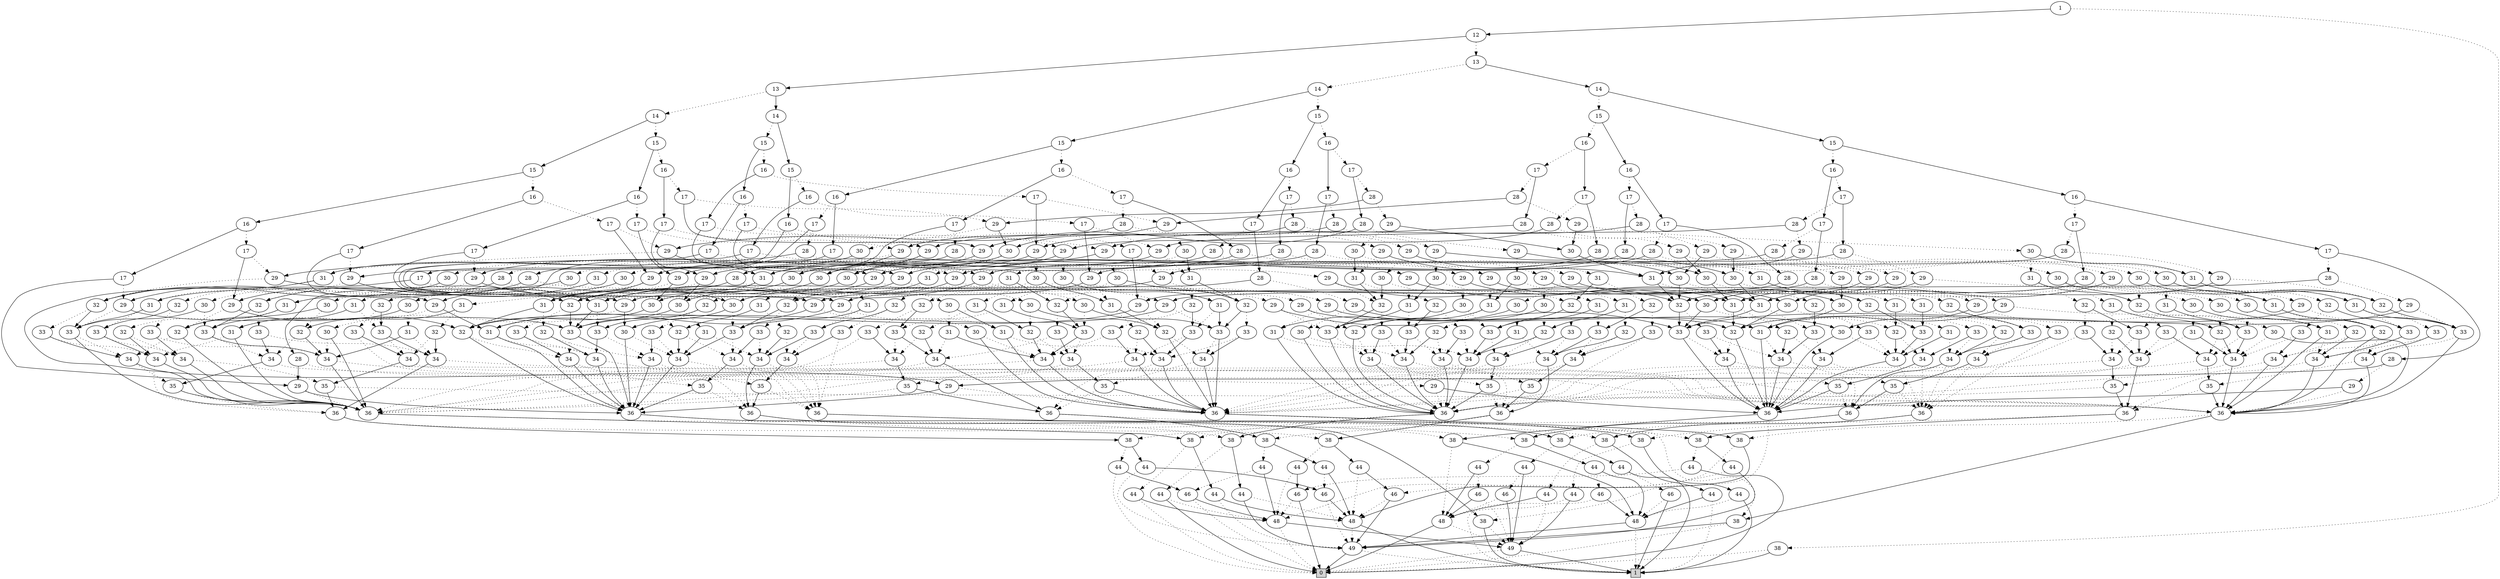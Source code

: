 digraph G {
0 [shape=box, label="0", style=filled, shape=box, height=0.3, width=0.3];
1 [shape=box, label="1", style=filled, shape=box, height=0.3, width=0.3];
170990 [label="1"];
170990 -> 78 [style=dotted];
170990 -> 170989 [style=filled];
78 [label="38"];
78 -> 0 [style=dotted];
78 -> 1 [style=filled];
170989 [label="12"];
170989 -> 170957 [style=dotted];
170989 -> 170988 [style=filled];
170957 [label="13"];
170957 -> 170807 [style=dotted];
170957 -> 170956 [style=filled];
170807 [label="14"];
170807 -> 170775 [style=dotted];
170807 -> 170806 [style=filled];
170775 [label="15"];
170775 -> 170743 [style=dotted];
170775 -> 170774 [style=filled];
170743 [label="16"];
170743 -> 170711 [style=dotted];
170743 -> 170742 [style=filled];
170711 [label="17"];
170711 -> 170679 [style=dotted];
170711 -> 170710 [style=filled];
170679 [label="28"];
170679 -> 170623 [style=dotted];
170679 -> 170678 [style=filled];
170623 [label="29"];
170623 -> 170589 [style=dotted];
170623 -> 170622 [style=filled];
170589 [label="30"];
170589 -> 170578 [style=dotted];
170589 -> 170588 [style=filled];
170578 [label="31"];
170578 -> 170568 [style=dotted];
170578 -> 170577 [style=filled];
170568 [label="32"];
170568 -> 170565 [style=dotted];
170568 -> 170567 [style=filled];
170565 [label="33"];
170565 -> 170557 [style=dotted];
170565 -> 170564 [style=filled];
170557 [label="36"];
170557 -> 47766 [style=dotted];
170557 -> 52102 [style=filled];
47766 [label="38"];
47766 -> 0 [style=dotted];
47766 -> 101 [style=filled];
101 [label="49"];
101 -> 1 [style=dotted];
101 -> 0 [style=filled];
52102 [label="38"];
52102 -> 4598 [style=dotted];
52102 -> 4612 [style=filled];
4598 [label="48"];
4598 -> 0 [style=dotted];
4598 -> 100 [style=filled];
100 [label="49"];
100 -> 0 [style=dotted];
100 -> 1 [style=filled];
4612 [label="48"];
4612 -> 101 [style=dotted];
4612 -> 1 [style=filled];
170564 [label="34"];
170564 -> 170557 [style=dotted];
170564 -> 170563 [style=filled];
170563 [label="35"];
170563 -> 170557 [style=dotted];
170563 -> 170562 [style=filled];
170562 [label="36"];
170562 -> 170559 [style=dotted];
170562 -> 170561 [style=filled];
170559 [label="38"];
170559 -> 44736 [style=dotted];
170559 -> 170558 [style=filled];
44736 [label="44"];
44736 -> 0 [style=dotted];
44736 -> 43028 [style=filled];
43028 [label="46"];
43028 -> 0 [style=dotted];
43028 -> 4598 [style=filled];
170558 [label="44"];
170558 -> 101 [style=dotted];
170558 -> 169112 [style=filled];
169112 [label="46"];
169112 -> 101 [style=dotted];
169112 -> 4612 [style=filled];
170561 [label="38"];
170561 -> 143128 [style=dotted];
170561 -> 170560 [style=filled];
143128 [label="44"];
143128 -> 4598 [style=dotted];
143128 -> 134989 [style=filled];
134989 [label="46"];
134989 -> 4598 [style=dotted];
134989 -> 0 [style=filled];
170560 [label="44"];
170560 -> 4612 [style=dotted];
170560 -> 169111 [style=filled];
169111 [label="46"];
169111 -> 4612 [style=dotted];
169111 -> 101 [style=filled];
170567 [label="33"];
170567 -> 170564 [style=dotted];
170567 -> 170566 [style=filled];
170566 [label="34"];
170566 -> 170557 [style=dotted];
170566 -> 170562 [style=filled];
170577 [label="32"];
170577 -> 170574 [style=dotted];
170577 -> 170576 [style=filled];
170574 [label="33"];
170574 -> 170566 [style=dotted];
170574 -> 170573 [style=filled];
170573 [label="34"];
170573 -> 170557 [style=dotted];
170573 -> 170572 [style=filled];
170572 [label="35"];
170572 -> 170562 [style=dotted];
170572 -> 170571 [style=filled];
170571 [label="36"];
170571 -> 170569 [style=dotted];
170571 -> 170570 [style=filled];
170569 [label="38"];
170569 -> 44871 [style=dotted];
170569 -> 169757 [style=filled];
44871 [label="44"];
44871 -> 0 [style=dotted];
44871 -> 4598 [style=filled];
169757 [label="44"];
169757 -> 101 [style=dotted];
169757 -> 4612 [style=filled];
170570 [label="38"];
170570 -> 134987 [style=dotted];
170570 -> 169756 [style=filled];
134987 [label="44"];
134987 -> 4598 [style=dotted];
134987 -> 0 [style=filled];
169756 [label="44"];
169756 -> 4612 [style=dotted];
169756 -> 101 [style=filled];
170576 [label="33"];
170576 -> 170573 [style=dotted];
170576 -> 170575 [style=filled];
170575 [label="34"];
170575 -> 170557 [style=dotted];
170575 -> 170571 [style=filled];
170588 [label="31"];
170588 -> 170583 [style=dotted];
170588 -> 170587 [style=filled];
170583 [label="32"];
170583 -> 170580 [style=dotted];
170583 -> 170582 [style=filled];
170580 [label="33"];
170580 -> 170575 [style=dotted];
170580 -> 170579 [style=filled];
170579 [label="34"];
170579 -> 170563 [style=dotted];
170579 -> 170571 [style=filled];
170582 [label="33"];
170582 -> 170579 [style=dotted];
170582 -> 170581 [style=filled];
170581 [label="34"];
170581 -> 170562 [style=dotted];
170581 -> 170571 [style=filled];
170587 [label="32"];
170587 -> 170585 [style=dotted];
170587 -> 170586 [style=filled];
170585 [label="33"];
170585 -> 170581 [style=dotted];
170585 -> 170584 [style=filled];
170584 [label="34"];
170584 -> 170572 [style=dotted];
170584 -> 170571 [style=filled];
170586 [label="33"];
170586 -> 170584 [style=dotted];
170586 -> 170571 [style=filled];
170622 [label="30"];
170622 -> 170611 [style=dotted];
170622 -> 170621 [style=filled];
170611 [label="31"];
170611 -> 170601 [style=dotted];
170611 -> 170610 [style=filled];
170601 [label="32"];
170601 -> 170598 [style=dotted];
170601 -> 170600 [style=filled];
170598 [label="33"];
170598 -> 170592 [style=dotted];
170598 -> 170597 [style=filled];
170592 [label="36"];
170592 -> 170590 [style=dotted];
170592 -> 170591 [style=filled];
170590 [label="38"];
170590 -> 169376 [style=dotted];
170590 -> 136561 [style=filled];
169376 [label="44"];
169376 -> 4606 [style=dotted];
169376 -> 100 [style=filled];
4606 [label="48"];
4606 -> 100 [style=dotted];
4606 -> 0 [style=filled];
136561 [label="44"];
136561 -> 4600 [style=dotted];
136561 -> 1 [style=filled];
4600 [label="48"];
4600 -> 1 [style=dotted];
4600 -> 101 [style=filled];
170591 [label="38"];
170591 -> 169377 [style=dotted];
170591 -> 45323 [style=filled];
169377 [label="44"];
169377 -> 100 [style=dotted];
169377 -> 4606 [style=filled];
45323 [label="44"];
45323 -> 1 [style=dotted];
45323 -> 4600 [style=filled];
170597 [label="34"];
170597 -> 170592 [style=dotted];
170597 -> 170596 [style=filled];
170596 [label="35"];
170596 -> 170592 [style=dotted];
170596 -> 170595 [style=filled];
170595 [label="36"];
170595 -> 170593 [style=dotted];
170595 -> 170594 [style=filled];
170593 [label="38"];
170593 -> 169379 [style=dotted];
170593 -> 136564 [style=filled];
169379 [label="44"];
169379 -> 169038 [style=dotted];
169379 -> 100 [style=filled];
169038 [label="46"];
169038 -> 4606 [style=dotted];
169038 -> 100 [style=filled];
136564 [label="44"];
136564 -> 136563 [style=dotted];
136564 -> 1 [style=filled];
136563 [label="46"];
136563 -> 4600 [style=dotted];
136563 -> 1 [style=filled];
170594 [label="38"];
170594 -> 169380 [style=dotted];
170594 -> 46921 [style=filled];
169380 [label="44"];
169380 -> 169039 [style=dotted];
169380 -> 4606 [style=filled];
169039 [label="46"];
169039 -> 100 [style=dotted];
169039 -> 4606 [style=filled];
46921 [label="44"];
46921 -> 43083 [style=dotted];
46921 -> 4600 [style=filled];
43083 [label="46"];
43083 -> 1 [style=dotted];
43083 -> 4600 [style=filled];
170600 [label="33"];
170600 -> 170597 [style=dotted];
170600 -> 170599 [style=filled];
170599 [label="34"];
170599 -> 170592 [style=dotted];
170599 -> 170595 [style=filled];
170610 [label="32"];
170610 -> 170607 [style=dotted];
170610 -> 170609 [style=filled];
170607 [label="33"];
170607 -> 170599 [style=dotted];
170607 -> 170606 [style=filled];
170606 [label="34"];
170606 -> 170592 [style=dotted];
170606 -> 170605 [style=filled];
170605 [label="35"];
170605 -> 170595 [style=dotted];
170605 -> 170604 [style=filled];
170604 [label="36"];
170604 -> 170602 [style=dotted];
170604 -> 170603 [style=filled];
170602 [label="38"];
170602 -> 100 [style=dotted];
170602 -> 1 [style=filled];
170603 [label="38"];
170603 -> 4606 [style=dotted];
170603 -> 4600 [style=filled];
170609 [label="33"];
170609 -> 170606 [style=dotted];
170609 -> 170608 [style=filled];
170608 [label="34"];
170608 -> 170592 [style=dotted];
170608 -> 170604 [style=filled];
170621 [label="31"];
170621 -> 170616 [style=dotted];
170621 -> 170620 [style=filled];
170616 [label="32"];
170616 -> 170613 [style=dotted];
170616 -> 170615 [style=filled];
170613 [label="33"];
170613 -> 170608 [style=dotted];
170613 -> 170612 [style=filled];
170612 [label="34"];
170612 -> 170596 [style=dotted];
170612 -> 170604 [style=filled];
170615 [label="33"];
170615 -> 170612 [style=dotted];
170615 -> 170614 [style=filled];
170614 [label="34"];
170614 -> 170595 [style=dotted];
170614 -> 170604 [style=filled];
170620 [label="32"];
170620 -> 170618 [style=dotted];
170620 -> 170619 [style=filled];
170618 [label="33"];
170618 -> 170614 [style=dotted];
170618 -> 170617 [style=filled];
170617 [label="34"];
170617 -> 170605 [style=dotted];
170617 -> 170604 [style=filled];
170619 [label="33"];
170619 -> 170617 [style=dotted];
170619 -> 170604 [style=filled];
170678 [label="29"];
170678 -> 170650 [style=dotted];
170678 -> 170677 [style=filled];
170650 [label="30"];
170650 -> 170639 [style=dotted];
170650 -> 170649 [style=filled];
170639 [label="31"];
170639 -> 170631 [style=dotted];
170639 -> 170638 [style=filled];
170631 [label="32"];
170631 -> 170628 [style=dotted];
170631 -> 170630 [style=filled];
170628 [label="33"];
170628 -> 170624 [style=dotted];
170628 -> 170627 [style=filled];
170624 [label="36"];
170624 -> 52102 [style=dotted];
170624 -> 47766 [style=filled];
170627 [label="34"];
170627 -> 170624 [style=dotted];
170627 -> 170626 [style=filled];
170626 [label="35"];
170626 -> 170624 [style=dotted];
170626 -> 170625 [style=filled];
170625 [label="36"];
170625 -> 170561 [style=dotted];
170625 -> 170559 [style=filled];
170630 [label="33"];
170630 -> 170627 [style=dotted];
170630 -> 170629 [style=filled];
170629 [label="34"];
170629 -> 170624 [style=dotted];
170629 -> 170625 [style=filled];
170638 [label="32"];
170638 -> 170635 [style=dotted];
170638 -> 170637 [style=filled];
170635 [label="33"];
170635 -> 170629 [style=dotted];
170635 -> 170634 [style=filled];
170634 [label="34"];
170634 -> 170624 [style=dotted];
170634 -> 170633 [style=filled];
170633 [label="35"];
170633 -> 170625 [style=dotted];
170633 -> 170632 [style=filled];
170632 [label="36"];
170632 -> 170570 [style=dotted];
170632 -> 170569 [style=filled];
170637 [label="33"];
170637 -> 170634 [style=dotted];
170637 -> 170636 [style=filled];
170636 [label="34"];
170636 -> 170624 [style=dotted];
170636 -> 170632 [style=filled];
170649 [label="31"];
170649 -> 170644 [style=dotted];
170649 -> 170648 [style=filled];
170644 [label="32"];
170644 -> 170641 [style=dotted];
170644 -> 170643 [style=filled];
170641 [label="33"];
170641 -> 170636 [style=dotted];
170641 -> 170640 [style=filled];
170640 [label="34"];
170640 -> 170626 [style=dotted];
170640 -> 170632 [style=filled];
170643 [label="33"];
170643 -> 170640 [style=dotted];
170643 -> 170642 [style=filled];
170642 [label="34"];
170642 -> 170625 [style=dotted];
170642 -> 170632 [style=filled];
170648 [label="32"];
170648 -> 170646 [style=dotted];
170648 -> 170647 [style=filled];
170646 [label="33"];
170646 -> 170642 [style=dotted];
170646 -> 170645 [style=filled];
170645 [label="34"];
170645 -> 170633 [style=dotted];
170645 -> 170632 [style=filled];
170647 [label="33"];
170647 -> 170645 [style=dotted];
170647 -> 170632 [style=filled];
170677 [label="30"];
170677 -> 170666 [style=dotted];
170677 -> 170676 [style=filled];
170666 [label="31"];
170666 -> 170658 [style=dotted];
170666 -> 170665 [style=filled];
170658 [label="32"];
170658 -> 170655 [style=dotted];
170658 -> 170657 [style=filled];
170655 [label="33"];
170655 -> 170651 [style=dotted];
170655 -> 170654 [style=filled];
170651 [label="36"];
170651 -> 170591 [style=dotted];
170651 -> 170590 [style=filled];
170654 [label="34"];
170654 -> 170651 [style=dotted];
170654 -> 170653 [style=filled];
170653 [label="35"];
170653 -> 170651 [style=dotted];
170653 -> 170652 [style=filled];
170652 [label="36"];
170652 -> 170594 [style=dotted];
170652 -> 170593 [style=filled];
170657 [label="33"];
170657 -> 170654 [style=dotted];
170657 -> 170656 [style=filled];
170656 [label="34"];
170656 -> 170651 [style=dotted];
170656 -> 170652 [style=filled];
170665 [label="32"];
170665 -> 170662 [style=dotted];
170665 -> 170664 [style=filled];
170662 [label="33"];
170662 -> 170656 [style=dotted];
170662 -> 170661 [style=filled];
170661 [label="34"];
170661 -> 170651 [style=dotted];
170661 -> 170660 [style=filled];
170660 [label="35"];
170660 -> 170652 [style=dotted];
170660 -> 170659 [style=filled];
170659 [label="36"];
170659 -> 170603 [style=dotted];
170659 -> 170602 [style=filled];
170664 [label="33"];
170664 -> 170661 [style=dotted];
170664 -> 170663 [style=filled];
170663 [label="34"];
170663 -> 170651 [style=dotted];
170663 -> 170659 [style=filled];
170676 [label="31"];
170676 -> 170671 [style=dotted];
170676 -> 170675 [style=filled];
170671 [label="32"];
170671 -> 170668 [style=dotted];
170671 -> 170670 [style=filled];
170668 [label="33"];
170668 -> 170663 [style=dotted];
170668 -> 170667 [style=filled];
170667 [label="34"];
170667 -> 170653 [style=dotted];
170667 -> 170659 [style=filled];
170670 [label="33"];
170670 -> 170667 [style=dotted];
170670 -> 170669 [style=filled];
170669 [label="34"];
170669 -> 170652 [style=dotted];
170669 -> 170659 [style=filled];
170675 [label="32"];
170675 -> 170673 [style=dotted];
170675 -> 170674 [style=filled];
170673 [label="33"];
170673 -> 170669 [style=dotted];
170673 -> 170672 [style=filled];
170672 [label="34"];
170672 -> 170660 [style=dotted];
170672 -> 170659 [style=filled];
170674 [label="33"];
170674 -> 170672 [style=dotted];
170674 -> 170659 [style=filled];
170710 [label="28"];
170710 -> 170694 [style=dotted];
170710 -> 170709 [style=filled];
170694 [label="29"];
170694 -> 170686 [style=dotted];
170694 -> 170693 [style=filled];
170686 [label="30"];
170686 -> 170682 [style=dotted];
170686 -> 170685 [style=filled];
170682 [label="31"];
170682 -> 170680 [style=dotted];
170682 -> 170681 [style=filled];
170680 [label="32"];
170680 -> 170564 [style=dotted];
170680 -> 170566 [style=filled];
170681 [label="32"];
170681 -> 170573 [style=dotted];
170681 -> 170575 [style=filled];
170685 [label="31"];
170685 -> 170683 [style=dotted];
170685 -> 170684 [style=filled];
170683 [label="32"];
170683 -> 170579 [style=dotted];
170683 -> 170581 [style=filled];
170684 [label="32"];
170684 -> 170584 [style=dotted];
170684 -> 170571 [style=filled];
170693 [label="30"];
170693 -> 170689 [style=dotted];
170693 -> 170692 [style=filled];
170689 [label="31"];
170689 -> 170687 [style=dotted];
170689 -> 170688 [style=filled];
170687 [label="32"];
170687 -> 170597 [style=dotted];
170687 -> 170599 [style=filled];
170688 [label="32"];
170688 -> 170606 [style=dotted];
170688 -> 170608 [style=filled];
170692 [label="31"];
170692 -> 170690 [style=dotted];
170692 -> 170691 [style=filled];
170690 [label="32"];
170690 -> 170612 [style=dotted];
170690 -> 170614 [style=filled];
170691 [label="32"];
170691 -> 170617 [style=dotted];
170691 -> 170604 [style=filled];
170709 [label="29"];
170709 -> 170701 [style=dotted];
170709 -> 170708 [style=filled];
170701 [label="30"];
170701 -> 170697 [style=dotted];
170701 -> 170700 [style=filled];
170697 [label="31"];
170697 -> 170695 [style=dotted];
170697 -> 170696 [style=filled];
170695 [label="32"];
170695 -> 170627 [style=dotted];
170695 -> 170629 [style=filled];
170696 [label="32"];
170696 -> 170634 [style=dotted];
170696 -> 170636 [style=filled];
170700 [label="31"];
170700 -> 170698 [style=dotted];
170700 -> 170699 [style=filled];
170698 [label="32"];
170698 -> 170640 [style=dotted];
170698 -> 170642 [style=filled];
170699 [label="32"];
170699 -> 170645 [style=dotted];
170699 -> 170632 [style=filled];
170708 [label="30"];
170708 -> 170704 [style=dotted];
170708 -> 170707 [style=filled];
170704 [label="31"];
170704 -> 170702 [style=dotted];
170704 -> 170703 [style=filled];
170702 [label="32"];
170702 -> 170654 [style=dotted];
170702 -> 170656 [style=filled];
170703 [label="32"];
170703 -> 170661 [style=dotted];
170703 -> 170663 [style=filled];
170707 [label="31"];
170707 -> 170705 [style=dotted];
170707 -> 170706 [style=filled];
170705 [label="32"];
170705 -> 170667 [style=dotted];
170705 -> 170669 [style=filled];
170706 [label="32"];
170706 -> 170672 [style=dotted];
170706 -> 170659 [style=filled];
170742 [label="17"];
170742 -> 170726 [style=dotted];
170742 -> 170741 [style=filled];
170726 [label="28"];
170726 -> 170718 [style=dotted];
170726 -> 170725 [style=filled];
170718 [label="29"];
170718 -> 170714 [style=dotted];
170718 -> 170717 [style=filled];
170714 [label="30"];
170714 -> 170712 [style=dotted];
170714 -> 170713 [style=filled];
170712 [label="31"];
170712 -> 170567 [style=dotted];
170712 -> 170576 [style=filled];
170713 [label="31"];
170713 -> 170582 [style=dotted];
170713 -> 170586 [style=filled];
170717 [label="30"];
170717 -> 170715 [style=dotted];
170717 -> 170716 [style=filled];
170715 [label="31"];
170715 -> 170600 [style=dotted];
170715 -> 170609 [style=filled];
170716 [label="31"];
170716 -> 170615 [style=dotted];
170716 -> 170619 [style=filled];
170725 [label="29"];
170725 -> 170721 [style=dotted];
170725 -> 170724 [style=filled];
170721 [label="30"];
170721 -> 170719 [style=dotted];
170721 -> 170720 [style=filled];
170719 [label="31"];
170719 -> 170630 [style=dotted];
170719 -> 170637 [style=filled];
170720 [label="31"];
170720 -> 170643 [style=dotted];
170720 -> 170647 [style=filled];
170724 [label="30"];
170724 -> 170722 [style=dotted];
170724 -> 170723 [style=filled];
170722 [label="31"];
170722 -> 170657 [style=dotted];
170722 -> 170664 [style=filled];
170723 [label="31"];
170723 -> 170670 [style=dotted];
170723 -> 170674 [style=filled];
170741 [label="28"];
170741 -> 170733 [style=dotted];
170741 -> 170740 [style=filled];
170733 [label="29"];
170733 -> 170729 [style=dotted];
170733 -> 170732 [style=filled];
170729 [label="30"];
170729 -> 170727 [style=dotted];
170729 -> 170728 [style=filled];
170727 [label="31"];
170727 -> 170566 [style=dotted];
170727 -> 170575 [style=filled];
170728 [label="31"];
170728 -> 170581 [style=dotted];
170728 -> 170571 [style=filled];
170732 [label="30"];
170732 -> 170730 [style=dotted];
170732 -> 170731 [style=filled];
170730 [label="31"];
170730 -> 170599 [style=dotted];
170730 -> 170608 [style=filled];
170731 [label="31"];
170731 -> 170614 [style=dotted];
170731 -> 170604 [style=filled];
170740 [label="29"];
170740 -> 170736 [style=dotted];
170740 -> 170739 [style=filled];
170736 [label="30"];
170736 -> 170734 [style=dotted];
170736 -> 170735 [style=filled];
170734 [label="31"];
170734 -> 170629 [style=dotted];
170734 -> 170636 [style=filled];
170735 [label="31"];
170735 -> 170642 [style=dotted];
170735 -> 170632 [style=filled];
170739 [label="30"];
170739 -> 170737 [style=dotted];
170739 -> 170738 [style=filled];
170737 [label="31"];
170737 -> 170656 [style=dotted];
170737 -> 170663 [style=filled];
170738 [label="31"];
170738 -> 170669 [style=dotted];
170738 -> 170659 [style=filled];
170774 [label="16"];
170774 -> 170758 [style=dotted];
170774 -> 170773 [style=filled];
170758 [label="17"];
170758 -> 170750 [style=dotted];
170758 -> 170757 [style=filled];
170750 [label="28"];
170750 -> 170746 [style=dotted];
170750 -> 170749 [style=filled];
170746 [label="29"];
170746 -> 170744 [style=dotted];
170746 -> 170745 [style=filled];
170744 [label="30"];
170744 -> 170577 [style=dotted];
170744 -> 170587 [style=filled];
170745 [label="30"];
170745 -> 170610 [style=dotted];
170745 -> 170620 [style=filled];
170749 [label="29"];
170749 -> 170747 [style=dotted];
170749 -> 170748 [style=filled];
170747 [label="30"];
170747 -> 170638 [style=dotted];
170747 -> 170648 [style=filled];
170748 [label="30"];
170748 -> 170665 [style=dotted];
170748 -> 170675 [style=filled];
170757 [label="28"];
170757 -> 170753 [style=dotted];
170757 -> 170756 [style=filled];
170753 [label="29"];
170753 -> 170751 [style=dotted];
170753 -> 170752 [style=filled];
170751 [label="30"];
170751 -> 170681 [style=dotted];
170751 -> 170684 [style=filled];
170752 [label="30"];
170752 -> 170688 [style=dotted];
170752 -> 170691 [style=filled];
170756 [label="29"];
170756 -> 170754 [style=dotted];
170756 -> 170755 [style=filled];
170754 [label="30"];
170754 -> 170696 [style=dotted];
170754 -> 170699 [style=filled];
170755 [label="30"];
170755 -> 170703 [style=dotted];
170755 -> 170706 [style=filled];
170773 [label="17"];
170773 -> 170765 [style=dotted];
170773 -> 170772 [style=filled];
170765 [label="28"];
170765 -> 170761 [style=dotted];
170765 -> 170764 [style=filled];
170761 [label="29"];
170761 -> 170759 [style=dotted];
170761 -> 170760 [style=filled];
170759 [label="30"];
170759 -> 170576 [style=dotted];
170759 -> 170586 [style=filled];
170760 [label="30"];
170760 -> 170609 [style=dotted];
170760 -> 170619 [style=filled];
170764 [label="29"];
170764 -> 170762 [style=dotted];
170764 -> 170763 [style=filled];
170762 [label="30"];
170762 -> 170637 [style=dotted];
170762 -> 170647 [style=filled];
170763 [label="30"];
170763 -> 170664 [style=dotted];
170763 -> 170674 [style=filled];
170772 [label="28"];
170772 -> 170768 [style=dotted];
170772 -> 170771 [style=filled];
170768 [label="29"];
170768 -> 170766 [style=dotted];
170768 -> 170767 [style=filled];
170766 [label="30"];
170766 -> 170575 [style=dotted];
170766 -> 170571 [style=filled];
170767 [label="30"];
170767 -> 170608 [style=dotted];
170767 -> 170604 [style=filled];
170771 [label="29"];
170771 -> 170769 [style=dotted];
170771 -> 170770 [style=filled];
170769 [label="30"];
170769 -> 170636 [style=dotted];
170769 -> 170632 [style=filled];
170770 [label="30"];
170770 -> 170663 [style=dotted];
170770 -> 170659 [style=filled];
170806 [label="15"];
170806 -> 170790 [style=dotted];
170806 -> 170805 [style=filled];
170790 [label="16"];
170790 -> 170782 [style=dotted];
170790 -> 170789 [style=filled];
170782 [label="17"];
170782 -> 170778 [style=dotted];
170782 -> 170781 [style=filled];
170778 [label="28"];
170778 -> 170776 [style=dotted];
170778 -> 170777 [style=filled];
170776 [label="29"];
170776 -> 170588 [style=dotted];
170776 -> 170621 [style=filled];
170777 [label="29"];
170777 -> 170649 [style=dotted];
170777 -> 170676 [style=filled];
170781 [label="28"];
170781 -> 170779 [style=dotted];
170781 -> 170780 [style=filled];
170779 [label="29"];
170779 -> 170685 [style=dotted];
170779 -> 170692 [style=filled];
170780 [label="29"];
170780 -> 170700 [style=dotted];
170780 -> 170707 [style=filled];
170789 [label="17"];
170789 -> 170785 [style=dotted];
170789 -> 170788 [style=filled];
170785 [label="28"];
170785 -> 170783 [style=dotted];
170785 -> 170784 [style=filled];
170783 [label="29"];
170783 -> 170713 [style=dotted];
170783 -> 170716 [style=filled];
170784 [label="29"];
170784 -> 170720 [style=dotted];
170784 -> 170723 [style=filled];
170788 [label="28"];
170788 -> 170786 [style=dotted];
170788 -> 170787 [style=filled];
170786 [label="29"];
170786 -> 170728 [style=dotted];
170786 -> 170731 [style=filled];
170787 [label="29"];
170787 -> 170735 [style=dotted];
170787 -> 170738 [style=filled];
170805 [label="16"];
170805 -> 170797 [style=dotted];
170805 -> 170804 [style=filled];
170797 [label="17"];
170797 -> 170793 [style=dotted];
170797 -> 170796 [style=filled];
170793 [label="28"];
170793 -> 170791 [style=dotted];
170793 -> 170792 [style=filled];
170791 [label="29"];
170791 -> 170587 [style=dotted];
170791 -> 170620 [style=filled];
170792 [label="29"];
170792 -> 170648 [style=dotted];
170792 -> 170675 [style=filled];
170796 [label="28"];
170796 -> 170794 [style=dotted];
170796 -> 170795 [style=filled];
170794 [label="29"];
170794 -> 170684 [style=dotted];
170794 -> 170691 [style=filled];
170795 [label="29"];
170795 -> 170699 [style=dotted];
170795 -> 170706 [style=filled];
170804 [label="17"];
170804 -> 170800 [style=dotted];
170804 -> 170803 [style=filled];
170800 [label="28"];
170800 -> 170798 [style=dotted];
170800 -> 170799 [style=filled];
170798 [label="29"];
170798 -> 170586 [style=dotted];
170798 -> 170619 [style=filled];
170799 [label="29"];
170799 -> 170647 [style=dotted];
170799 -> 170674 [style=filled];
170803 [label="28"];
170803 -> 170801 [style=dotted];
170803 -> 170802 [style=filled];
170801 [label="29"];
170801 -> 170571 [style=dotted];
170801 -> 170604 [style=filled];
170802 [label="29"];
170802 -> 170632 [style=dotted];
170802 -> 170659 [style=filled];
170956 [label="14"];
170956 -> 170924 [style=dotted];
170956 -> 170955 [style=filled];
170924 [label="15"];
170924 -> 170900 [style=dotted];
170924 -> 170923 [style=filled];
170900 [label="16"];
170900 -> 170880 [style=dotted];
170900 -> 170899 [style=filled];
170880 [label="17"];
170880 -> 170862 [style=dotted];
170880 -> 170879 [style=filled];
170862 [label="28"];
170862 -> 170835 [style=dotted];
170862 -> 170861 [style=filled];
170835 [label="29"];
170835 -> 170834 [style=dotted];
170835 -> 170622 [style=filled];
170834 [label="30"];
170834 -> 170823 [style=dotted];
170834 -> 170833 [style=filled];
170823 [label="31"];
170823 -> 170816 [style=dotted];
170823 -> 170822 [style=filled];
170816 [label="32"];
170816 -> 170813 [style=dotted];
170816 -> 170815 [style=filled];
170813 [label="33"];
170813 -> 170571 [style=dotted];
170813 -> 170812 [style=filled];
170812 [label="34"];
170812 -> 170571 [style=dotted];
170812 -> 170811 [style=filled];
170811 [label="35"];
170811 -> 170571 [style=dotted];
170811 -> 170810 [style=filled];
170810 [label="36"];
170810 -> 170808 [style=dotted];
170810 -> 170809 [style=filled];
170808 [label="38"];
170808 -> 46771 [style=dotted];
170808 -> 169760 [style=filled];
46771 [label="44"];
46771 -> 43028 [style=dotted];
46771 -> 4598 [style=filled];
169760 [label="44"];
169760 -> 169112 [style=dotted];
169760 -> 4612 [style=filled];
170809 [label="38"];
170809 -> 134990 [style=dotted];
170809 -> 169759 [style=filled];
134990 [label="44"];
134990 -> 134989 [style=dotted];
134990 -> 0 [style=filled];
169759 [label="44"];
169759 -> 169111 [style=dotted];
169759 -> 101 [style=filled];
170815 [label="33"];
170815 -> 170812 [style=dotted];
170815 -> 170814 [style=filled];
170814 [label="34"];
170814 -> 170571 [style=dotted];
170814 -> 170810 [style=filled];
170822 [label="32"];
170822 -> 170819 [style=dotted];
170822 -> 170821 [style=filled];
170819 [label="33"];
170819 -> 170814 [style=dotted];
170819 -> 170818 [style=filled];
170818 [label="34"];
170818 -> 170571 [style=dotted];
170818 -> 170817 [style=filled];
170817 [label="35"];
170817 -> 170810 [style=dotted];
170817 -> 170624 [style=filled];
170821 [label="33"];
170821 -> 170818 [style=dotted];
170821 -> 170820 [style=filled];
170820 [label="34"];
170820 -> 170571 [style=dotted];
170820 -> 170624 [style=filled];
170833 [label="31"];
170833 -> 170828 [style=dotted];
170833 -> 170832 [style=filled];
170828 [label="32"];
170828 -> 170825 [style=dotted];
170828 -> 170827 [style=filled];
170825 [label="33"];
170825 -> 170820 [style=dotted];
170825 -> 170824 [style=filled];
170824 [label="34"];
170824 -> 170811 [style=dotted];
170824 -> 170624 [style=filled];
170827 [label="33"];
170827 -> 170824 [style=dotted];
170827 -> 170826 [style=filled];
170826 [label="34"];
170826 -> 170810 [style=dotted];
170826 -> 170624 [style=filled];
170832 [label="32"];
170832 -> 170830 [style=dotted];
170832 -> 170831 [style=filled];
170830 [label="33"];
170830 -> 170826 [style=dotted];
170830 -> 170829 [style=filled];
170829 [label="34"];
170829 -> 170817 [style=dotted];
170829 -> 170624 [style=filled];
170831 [label="33"];
170831 -> 170829 [style=dotted];
170831 -> 170624 [style=filled];
170861 [label="29"];
170861 -> 170860 [style=dotted];
170861 -> 170677 [style=filled];
170860 [label="30"];
170860 -> 170849 [style=dotted];
170860 -> 170859 [style=filled];
170849 [label="31"];
170849 -> 170842 [style=dotted];
170849 -> 170848 [style=filled];
170842 [label="32"];
170842 -> 170839 [style=dotted];
170842 -> 170841 [style=filled];
170839 [label="33"];
170839 -> 170632 [style=dotted];
170839 -> 170838 [style=filled];
170838 [label="34"];
170838 -> 170632 [style=dotted];
170838 -> 170837 [style=filled];
170837 [label="35"];
170837 -> 170632 [style=dotted];
170837 -> 170836 [style=filled];
170836 [label="36"];
170836 -> 170809 [style=dotted];
170836 -> 170808 [style=filled];
170841 [label="33"];
170841 -> 170838 [style=dotted];
170841 -> 170840 [style=filled];
170840 [label="34"];
170840 -> 170632 [style=dotted];
170840 -> 170836 [style=filled];
170848 [label="32"];
170848 -> 170845 [style=dotted];
170848 -> 170847 [style=filled];
170845 [label="33"];
170845 -> 170840 [style=dotted];
170845 -> 170844 [style=filled];
170844 [label="34"];
170844 -> 170632 [style=dotted];
170844 -> 170843 [style=filled];
170843 [label="35"];
170843 -> 170836 [style=dotted];
170843 -> 170557 [style=filled];
170847 [label="33"];
170847 -> 170844 [style=dotted];
170847 -> 170846 [style=filled];
170846 [label="34"];
170846 -> 170632 [style=dotted];
170846 -> 170557 [style=filled];
170859 [label="31"];
170859 -> 170854 [style=dotted];
170859 -> 170858 [style=filled];
170854 [label="32"];
170854 -> 170851 [style=dotted];
170854 -> 170853 [style=filled];
170851 [label="33"];
170851 -> 170846 [style=dotted];
170851 -> 170850 [style=filled];
170850 [label="34"];
170850 -> 170837 [style=dotted];
170850 -> 170557 [style=filled];
170853 [label="33"];
170853 -> 170850 [style=dotted];
170853 -> 170852 [style=filled];
170852 [label="34"];
170852 -> 170836 [style=dotted];
170852 -> 170557 [style=filled];
170858 [label="32"];
170858 -> 170856 [style=dotted];
170858 -> 170857 [style=filled];
170856 [label="33"];
170856 -> 170852 [style=dotted];
170856 -> 170855 [style=filled];
170855 [label="34"];
170855 -> 170843 [style=dotted];
170855 -> 170557 [style=filled];
170857 [label="33"];
170857 -> 170855 [style=dotted];
170857 -> 170557 [style=filled];
170879 [label="28"];
170879 -> 170870 [style=dotted];
170879 -> 170878 [style=filled];
170870 [label="29"];
170870 -> 170869 [style=dotted];
170870 -> 170693 [style=filled];
170869 [label="30"];
170869 -> 170865 [style=dotted];
170869 -> 170868 [style=filled];
170865 [label="31"];
170865 -> 170863 [style=dotted];
170865 -> 170864 [style=filled];
170863 [label="32"];
170863 -> 170812 [style=dotted];
170863 -> 170814 [style=filled];
170864 [label="32"];
170864 -> 170818 [style=dotted];
170864 -> 170820 [style=filled];
170868 [label="31"];
170868 -> 170866 [style=dotted];
170868 -> 170867 [style=filled];
170866 [label="32"];
170866 -> 170824 [style=dotted];
170866 -> 170826 [style=filled];
170867 [label="32"];
170867 -> 170829 [style=dotted];
170867 -> 170624 [style=filled];
170878 [label="29"];
170878 -> 170877 [style=dotted];
170878 -> 170708 [style=filled];
170877 [label="30"];
170877 -> 170873 [style=dotted];
170877 -> 170876 [style=filled];
170873 [label="31"];
170873 -> 170871 [style=dotted];
170873 -> 170872 [style=filled];
170871 [label="32"];
170871 -> 170838 [style=dotted];
170871 -> 170840 [style=filled];
170872 [label="32"];
170872 -> 170844 [style=dotted];
170872 -> 170846 [style=filled];
170876 [label="31"];
170876 -> 170874 [style=dotted];
170876 -> 170875 [style=filled];
170874 [label="32"];
170874 -> 170850 [style=dotted];
170874 -> 170852 [style=filled];
170875 [label="32"];
170875 -> 170855 [style=dotted];
170875 -> 170557 [style=filled];
170899 [label="17"];
170899 -> 170889 [style=dotted];
170899 -> 170898 [style=filled];
170889 [label="28"];
170889 -> 170884 [style=dotted];
170889 -> 170888 [style=filled];
170884 [label="29"];
170884 -> 170883 [style=dotted];
170884 -> 170717 [style=filled];
170883 [label="30"];
170883 -> 170881 [style=dotted];
170883 -> 170882 [style=filled];
170881 [label="31"];
170881 -> 170815 [style=dotted];
170881 -> 170821 [style=filled];
170882 [label="31"];
170882 -> 170827 [style=dotted];
170882 -> 170831 [style=filled];
170888 [label="29"];
170888 -> 170887 [style=dotted];
170888 -> 170724 [style=filled];
170887 [label="30"];
170887 -> 170885 [style=dotted];
170887 -> 170886 [style=filled];
170885 [label="31"];
170885 -> 170841 [style=dotted];
170885 -> 170847 [style=filled];
170886 [label="31"];
170886 -> 170853 [style=dotted];
170886 -> 170857 [style=filled];
170898 [label="28"];
170898 -> 170893 [style=dotted];
170898 -> 170897 [style=filled];
170893 [label="29"];
170893 -> 170892 [style=dotted];
170893 -> 170732 [style=filled];
170892 [label="30"];
170892 -> 170890 [style=dotted];
170892 -> 170891 [style=filled];
170890 [label="31"];
170890 -> 170814 [style=dotted];
170890 -> 170820 [style=filled];
170891 [label="31"];
170891 -> 170826 [style=dotted];
170891 -> 170624 [style=filled];
170897 [label="29"];
170897 -> 170896 [style=dotted];
170897 -> 170739 [style=filled];
170896 [label="30"];
170896 -> 170894 [style=dotted];
170896 -> 170895 [style=filled];
170894 [label="31"];
170894 -> 170840 [style=dotted];
170894 -> 170846 [style=filled];
170895 [label="31"];
170895 -> 170852 [style=dotted];
170895 -> 170557 [style=filled];
170923 [label="16"];
170923 -> 170911 [style=dotted];
170923 -> 170922 [style=filled];
170911 [label="17"];
170911 -> 170905 [style=dotted];
170911 -> 170910 [style=filled];
170905 [label="28"];
170905 -> 170902 [style=dotted];
170905 -> 170904 [style=filled];
170902 [label="29"];
170902 -> 170901 [style=dotted];
170902 -> 170745 [style=filled];
170901 [label="30"];
170901 -> 170822 [style=dotted];
170901 -> 170832 [style=filled];
170904 [label="29"];
170904 -> 170903 [style=dotted];
170904 -> 170748 [style=filled];
170903 [label="30"];
170903 -> 170848 [style=dotted];
170903 -> 170858 [style=filled];
170910 [label="28"];
170910 -> 170907 [style=dotted];
170910 -> 170909 [style=filled];
170907 [label="29"];
170907 -> 170906 [style=dotted];
170907 -> 170752 [style=filled];
170906 [label="30"];
170906 -> 170864 [style=dotted];
170906 -> 170867 [style=filled];
170909 [label="29"];
170909 -> 170908 [style=dotted];
170909 -> 170755 [style=filled];
170908 [label="30"];
170908 -> 170872 [style=dotted];
170908 -> 170875 [style=filled];
170922 [label="17"];
170922 -> 170916 [style=dotted];
170922 -> 170921 [style=filled];
170916 [label="28"];
170916 -> 170913 [style=dotted];
170916 -> 170915 [style=filled];
170913 [label="29"];
170913 -> 170912 [style=dotted];
170913 -> 170760 [style=filled];
170912 [label="30"];
170912 -> 170821 [style=dotted];
170912 -> 170831 [style=filled];
170915 [label="29"];
170915 -> 170914 [style=dotted];
170915 -> 170763 [style=filled];
170914 [label="30"];
170914 -> 170847 [style=dotted];
170914 -> 170857 [style=filled];
170921 [label="28"];
170921 -> 170918 [style=dotted];
170921 -> 170920 [style=filled];
170918 [label="29"];
170918 -> 170917 [style=dotted];
170918 -> 170767 [style=filled];
170917 [label="30"];
170917 -> 170820 [style=dotted];
170917 -> 170624 [style=filled];
170920 [label="29"];
170920 -> 170919 [style=dotted];
170920 -> 170770 [style=filled];
170919 [label="30"];
170919 -> 170846 [style=dotted];
170919 -> 170557 [style=filled];
170955 [label="15"];
170955 -> 170939 [style=dotted];
170955 -> 170954 [style=filled];
170939 [label="16"];
170939 -> 170931 [style=dotted];
170939 -> 170938 [style=filled];
170931 [label="17"];
170931 -> 170927 [style=dotted];
170931 -> 170930 [style=filled];
170927 [label="28"];
170927 -> 170925 [style=dotted];
170927 -> 170926 [style=filled];
170925 [label="29"];
170925 -> 170833 [style=dotted];
170925 -> 170621 [style=filled];
170926 [label="29"];
170926 -> 170859 [style=dotted];
170926 -> 170676 [style=filled];
170930 [label="28"];
170930 -> 170928 [style=dotted];
170930 -> 170929 [style=filled];
170928 [label="29"];
170928 -> 170868 [style=dotted];
170928 -> 170692 [style=filled];
170929 [label="29"];
170929 -> 170876 [style=dotted];
170929 -> 170707 [style=filled];
170938 [label="17"];
170938 -> 170934 [style=dotted];
170938 -> 170937 [style=filled];
170934 [label="28"];
170934 -> 170932 [style=dotted];
170934 -> 170933 [style=filled];
170932 [label="29"];
170932 -> 170882 [style=dotted];
170932 -> 170716 [style=filled];
170933 [label="29"];
170933 -> 170886 [style=dotted];
170933 -> 170723 [style=filled];
170937 [label="28"];
170937 -> 170935 [style=dotted];
170937 -> 170936 [style=filled];
170935 [label="29"];
170935 -> 170891 [style=dotted];
170935 -> 170731 [style=filled];
170936 [label="29"];
170936 -> 170895 [style=dotted];
170936 -> 170738 [style=filled];
170954 [label="16"];
170954 -> 170946 [style=dotted];
170954 -> 170953 [style=filled];
170946 [label="17"];
170946 -> 170942 [style=dotted];
170946 -> 170945 [style=filled];
170942 [label="28"];
170942 -> 170940 [style=dotted];
170942 -> 170941 [style=filled];
170940 [label="29"];
170940 -> 170832 [style=dotted];
170940 -> 170620 [style=filled];
170941 [label="29"];
170941 -> 170858 [style=dotted];
170941 -> 170675 [style=filled];
170945 [label="28"];
170945 -> 170943 [style=dotted];
170945 -> 170944 [style=filled];
170943 [label="29"];
170943 -> 170867 [style=dotted];
170943 -> 170691 [style=filled];
170944 [label="29"];
170944 -> 170875 [style=dotted];
170944 -> 170706 [style=filled];
170953 [label="17"];
170953 -> 170949 [style=dotted];
170953 -> 170952 [style=filled];
170949 [label="28"];
170949 -> 170947 [style=dotted];
170949 -> 170948 [style=filled];
170947 [label="29"];
170947 -> 170831 [style=dotted];
170947 -> 170619 [style=filled];
170948 [label="29"];
170948 -> 170857 [style=dotted];
170948 -> 170674 [style=filled];
170952 [label="28"];
170952 -> 170950 [style=dotted];
170952 -> 170951 [style=filled];
170950 [label="29"];
170950 -> 170624 [style=dotted];
170950 -> 170604 [style=filled];
170951 [label="29"];
170951 -> 170557 [style=dotted];
170951 -> 170659 [style=filled];
170988 [label="13"];
170988 -> 170972 [style=dotted];
170988 -> 170987 [style=filled];
170972 [label="14"];
170972 -> 170964 [style=dotted];
170972 -> 170971 [style=filled];
170964 [label="15"];
170964 -> 170960 [style=dotted];
170964 -> 170963 [style=filled];
170960 [label="16"];
170960 -> 170958 [style=dotted];
170960 -> 170959 [style=filled];
170958 [label="17"];
170958 -> 170678 [style=dotted];
170958 -> 170709 [style=filled];
170959 [label="17"];
170959 -> 170725 [style=dotted];
170959 -> 170740 [style=filled];
170963 [label="16"];
170963 -> 170961 [style=dotted];
170963 -> 170962 [style=filled];
170961 [label="17"];
170961 -> 170749 [style=dotted];
170961 -> 170756 [style=filled];
170962 [label="17"];
170962 -> 170764 [style=dotted];
170962 -> 170771 [style=filled];
170971 [label="15"];
170971 -> 170967 [style=dotted];
170971 -> 170970 [style=filled];
170967 [label="16"];
170967 -> 170965 [style=dotted];
170967 -> 170966 [style=filled];
170965 [label="17"];
170965 -> 170777 [style=dotted];
170965 -> 170780 [style=filled];
170966 [label="17"];
170966 -> 170784 [style=dotted];
170966 -> 170787 [style=filled];
170970 [label="16"];
170970 -> 170968 [style=dotted];
170970 -> 170969 [style=filled];
170968 [label="17"];
170968 -> 170792 [style=dotted];
170968 -> 170795 [style=filled];
170969 [label="17"];
170969 -> 170799 [style=dotted];
170969 -> 170802 [style=filled];
170987 [label="14"];
170987 -> 170979 [style=dotted];
170987 -> 170986 [style=filled];
170979 [label="15"];
170979 -> 170975 [style=dotted];
170979 -> 170978 [style=filled];
170975 [label="16"];
170975 -> 170973 [style=dotted];
170975 -> 170974 [style=filled];
170973 [label="17"];
170973 -> 170861 [style=dotted];
170973 -> 170878 [style=filled];
170974 [label="17"];
170974 -> 170888 [style=dotted];
170974 -> 170897 [style=filled];
170978 [label="16"];
170978 -> 170976 [style=dotted];
170978 -> 170977 [style=filled];
170976 [label="17"];
170976 -> 170904 [style=dotted];
170976 -> 170909 [style=filled];
170977 [label="17"];
170977 -> 170915 [style=dotted];
170977 -> 170920 [style=filled];
170986 [label="15"];
170986 -> 170982 [style=dotted];
170986 -> 170985 [style=filled];
170982 [label="16"];
170982 -> 170980 [style=dotted];
170982 -> 170981 [style=filled];
170980 [label="17"];
170980 -> 170926 [style=dotted];
170980 -> 170929 [style=filled];
170981 [label="17"];
170981 -> 170933 [style=dotted];
170981 -> 170936 [style=filled];
170985 [label="16"];
170985 -> 170983 [style=dotted];
170985 -> 170984 [style=filled];
170983 [label="17"];
170983 -> 170941 [style=dotted];
170983 -> 170944 [style=filled];
170984 [label="17"];
170984 -> 170948 [style=dotted];
170984 -> 170951 [style=filled];
}
